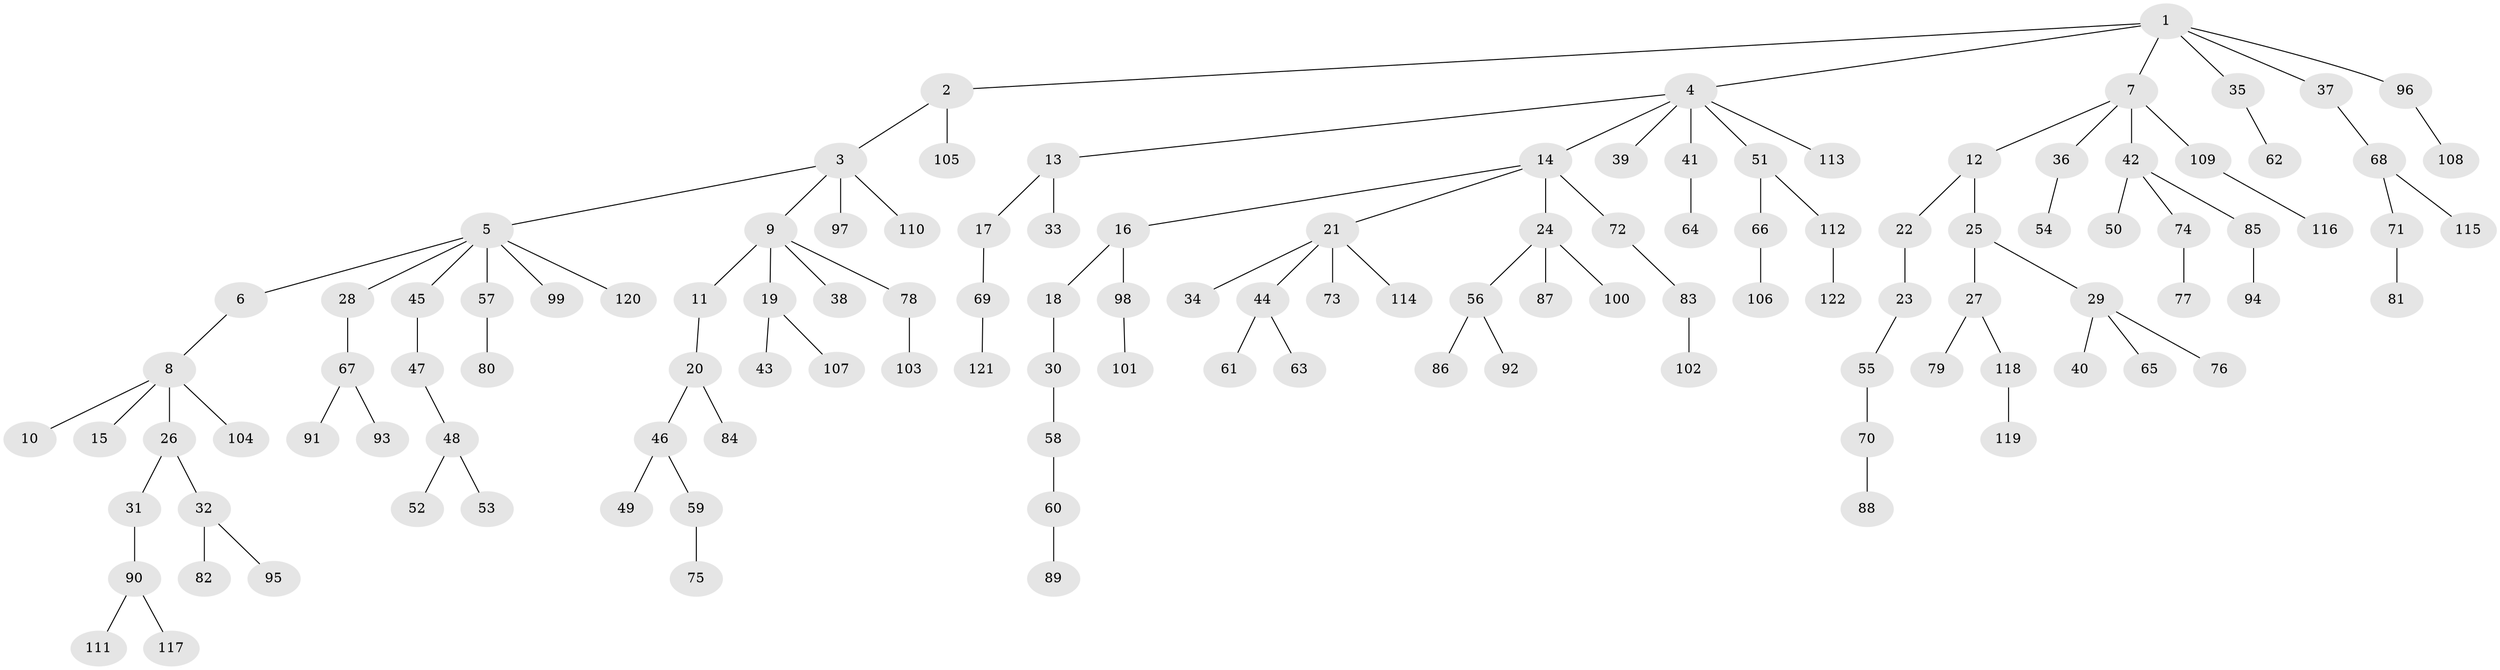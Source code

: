 // Generated by graph-tools (version 1.1) at 2025/50/03/09/25 03:50:23]
// undirected, 122 vertices, 121 edges
graph export_dot {
graph [start="1"]
  node [color=gray90,style=filled];
  1;
  2;
  3;
  4;
  5;
  6;
  7;
  8;
  9;
  10;
  11;
  12;
  13;
  14;
  15;
  16;
  17;
  18;
  19;
  20;
  21;
  22;
  23;
  24;
  25;
  26;
  27;
  28;
  29;
  30;
  31;
  32;
  33;
  34;
  35;
  36;
  37;
  38;
  39;
  40;
  41;
  42;
  43;
  44;
  45;
  46;
  47;
  48;
  49;
  50;
  51;
  52;
  53;
  54;
  55;
  56;
  57;
  58;
  59;
  60;
  61;
  62;
  63;
  64;
  65;
  66;
  67;
  68;
  69;
  70;
  71;
  72;
  73;
  74;
  75;
  76;
  77;
  78;
  79;
  80;
  81;
  82;
  83;
  84;
  85;
  86;
  87;
  88;
  89;
  90;
  91;
  92;
  93;
  94;
  95;
  96;
  97;
  98;
  99;
  100;
  101;
  102;
  103;
  104;
  105;
  106;
  107;
  108;
  109;
  110;
  111;
  112;
  113;
  114;
  115;
  116;
  117;
  118;
  119;
  120;
  121;
  122;
  1 -- 2;
  1 -- 4;
  1 -- 7;
  1 -- 35;
  1 -- 37;
  1 -- 96;
  2 -- 3;
  2 -- 105;
  3 -- 5;
  3 -- 9;
  3 -- 97;
  3 -- 110;
  4 -- 13;
  4 -- 14;
  4 -- 39;
  4 -- 41;
  4 -- 51;
  4 -- 113;
  5 -- 6;
  5 -- 28;
  5 -- 45;
  5 -- 57;
  5 -- 99;
  5 -- 120;
  6 -- 8;
  7 -- 12;
  7 -- 36;
  7 -- 42;
  7 -- 109;
  8 -- 10;
  8 -- 15;
  8 -- 26;
  8 -- 104;
  9 -- 11;
  9 -- 19;
  9 -- 38;
  9 -- 78;
  11 -- 20;
  12 -- 22;
  12 -- 25;
  13 -- 17;
  13 -- 33;
  14 -- 16;
  14 -- 21;
  14 -- 24;
  14 -- 72;
  16 -- 18;
  16 -- 98;
  17 -- 69;
  18 -- 30;
  19 -- 43;
  19 -- 107;
  20 -- 46;
  20 -- 84;
  21 -- 34;
  21 -- 44;
  21 -- 73;
  21 -- 114;
  22 -- 23;
  23 -- 55;
  24 -- 56;
  24 -- 87;
  24 -- 100;
  25 -- 27;
  25 -- 29;
  26 -- 31;
  26 -- 32;
  27 -- 79;
  27 -- 118;
  28 -- 67;
  29 -- 40;
  29 -- 65;
  29 -- 76;
  30 -- 58;
  31 -- 90;
  32 -- 82;
  32 -- 95;
  35 -- 62;
  36 -- 54;
  37 -- 68;
  41 -- 64;
  42 -- 50;
  42 -- 74;
  42 -- 85;
  44 -- 61;
  44 -- 63;
  45 -- 47;
  46 -- 49;
  46 -- 59;
  47 -- 48;
  48 -- 52;
  48 -- 53;
  51 -- 66;
  51 -- 112;
  55 -- 70;
  56 -- 86;
  56 -- 92;
  57 -- 80;
  58 -- 60;
  59 -- 75;
  60 -- 89;
  66 -- 106;
  67 -- 91;
  67 -- 93;
  68 -- 71;
  68 -- 115;
  69 -- 121;
  70 -- 88;
  71 -- 81;
  72 -- 83;
  74 -- 77;
  78 -- 103;
  83 -- 102;
  85 -- 94;
  90 -- 111;
  90 -- 117;
  96 -- 108;
  98 -- 101;
  109 -- 116;
  112 -- 122;
  118 -- 119;
}
